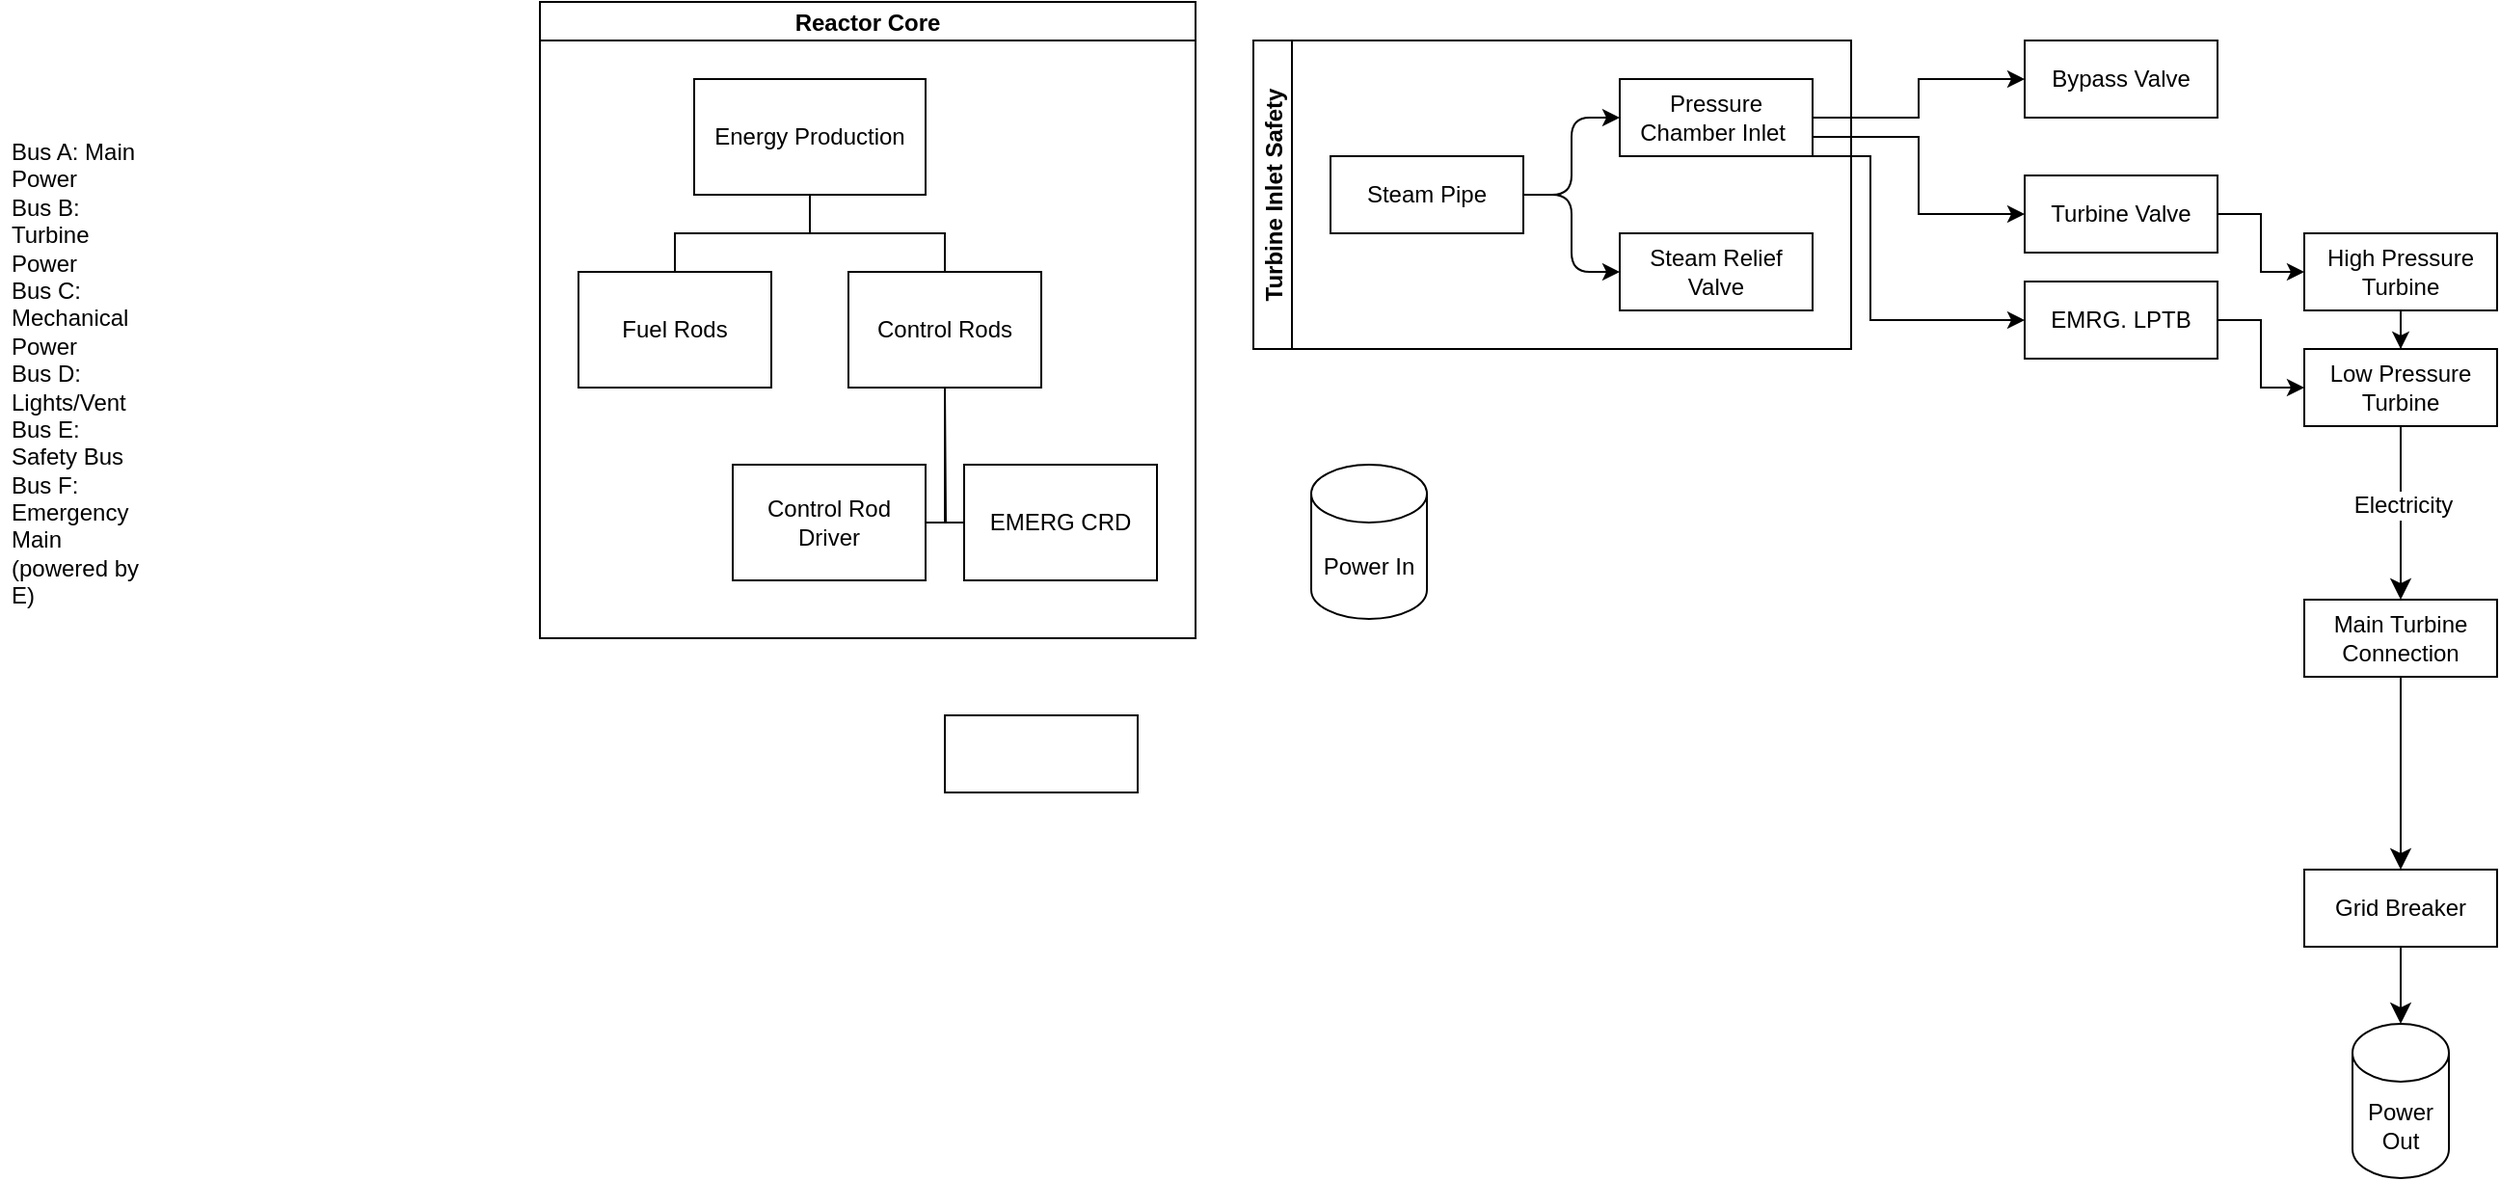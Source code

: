 <mxfile version="25.0.0">
  <diagram name="Page-1" id="zCzkAe-QQenKXRkLdghB">
    <mxGraphModel dx="158" dy="421" grid="1" gridSize="10" guides="1" tooltips="1" connect="1" arrows="1" fold="1" page="1" pageScale="1" pageWidth="850" pageHeight="1100" math="0" shadow="0">
      <root>
        <mxCell id="0" />
        <mxCell id="1" parent="0" />
        <mxCell id="eMSMq50HMb5_UuFWrkmo-5" value="Reactor Core" style="swimlane;startSize=20;horizontal=1;containerType=tree;newEdgeStyle={&quot;edgeStyle&quot;:&quot;elbowEdgeStyle&quot;,&quot;startArrow&quot;:&quot;none&quot;,&quot;endArrow&quot;:&quot;none&quot;};snapToPoint=0;" parent="1" vertex="1">
          <mxGeometry x="360" y="190" width="340" height="330" as="geometry" />
        </mxCell>
        <mxCell id="eMSMq50HMb5_UuFWrkmo-6" value="" style="edgeStyle=elbowEdgeStyle;elbow=vertical;sourcePerimeterSpacing=0;targetPerimeterSpacing=0;startArrow=none;endArrow=none;rounded=0;curved=0;snapToPoint=0;" parent="eMSMq50HMb5_UuFWrkmo-5" source="eMSMq50HMb5_UuFWrkmo-8" target="eMSMq50HMb5_UuFWrkmo-9" edge="1">
          <mxGeometry relative="1" as="geometry" />
        </mxCell>
        <mxCell id="eMSMq50HMb5_UuFWrkmo-7" value="" style="edgeStyle=elbowEdgeStyle;elbow=vertical;sourcePerimeterSpacing=0;targetPerimeterSpacing=0;startArrow=none;endArrow=none;rounded=0;curved=0;snapToPoint=0;" parent="eMSMq50HMb5_UuFWrkmo-5" source="eMSMq50HMb5_UuFWrkmo-8" target="eMSMq50HMb5_UuFWrkmo-10" edge="1">
          <mxGeometry relative="1" as="geometry" />
        </mxCell>
        <UserObject label="Energy Production" treeRoot="1" id="eMSMq50HMb5_UuFWrkmo-8">
          <mxCell style="whiteSpace=wrap;html=1;align=center;treeFolding=1;treeMoving=1;newEdgeStyle={&quot;edgeStyle&quot;:&quot;elbowEdgeStyle&quot;,&quot;startArrow&quot;:&quot;none&quot;,&quot;endArrow&quot;:&quot;none&quot;};snapToPoint=0;" parent="eMSMq50HMb5_UuFWrkmo-5" vertex="1">
            <mxGeometry x="80" y="40" width="120" height="60" as="geometry" />
          </mxCell>
        </UserObject>
        <mxCell id="eMSMq50HMb5_UuFWrkmo-9" value="Fuel Rods" style="whiteSpace=wrap;html=1;align=center;verticalAlign=middle;treeFolding=1;treeMoving=1;newEdgeStyle={&quot;edgeStyle&quot;:&quot;elbowEdgeStyle&quot;,&quot;startArrow&quot;:&quot;none&quot;,&quot;endArrow&quot;:&quot;none&quot;};snapToPoint=0;" parent="eMSMq50HMb5_UuFWrkmo-5" vertex="1">
          <mxGeometry x="20" y="140" width="100" height="60" as="geometry" />
        </mxCell>
        <mxCell id="eMSMq50HMb5_UuFWrkmo-10" value="Control Rods" style="whiteSpace=wrap;html=1;align=center;verticalAlign=middle;treeFolding=1;treeMoving=1;newEdgeStyle={&quot;edgeStyle&quot;:&quot;elbowEdgeStyle&quot;,&quot;startArrow&quot;:&quot;none&quot;,&quot;endArrow&quot;:&quot;none&quot;};snapToPoint=0;" parent="eMSMq50HMb5_UuFWrkmo-5" vertex="1">
          <mxGeometry x="160" y="140" width="100" height="60" as="geometry" />
        </mxCell>
        <mxCell id="eMSMq50HMb5_UuFWrkmo-11" value="" style="edgeStyle=orthogonalEdgeStyle;sourcePerimeterSpacing=0;targetPerimeterSpacing=0;startArrow=none;endArrow=none;rounded=0;targetPortConstraint=eastwest;sourcePortConstraint=northsouth;curved=0;rounded=0;snapToPoint=0;" parent="1" target="eMSMq50HMb5_UuFWrkmo-13" edge="1">
          <mxGeometry relative="1" as="geometry">
            <mxPoint x="570" y="390" as="sourcePoint" />
          </mxGeometry>
        </mxCell>
        <mxCell id="eMSMq50HMb5_UuFWrkmo-12" value="" style="edgeStyle=orthogonalEdgeStyle;sourcePerimeterSpacing=0;targetPerimeterSpacing=0;startArrow=none;endArrow=none;rounded=0;targetPortConstraint=eastwest;sourcePortConstraint=northsouth;curved=0;rounded=0;exitX=0.5;exitY=1;exitDx=0;exitDy=0;snapToPoint=0;" parent="1" source="eMSMq50HMb5_UuFWrkmo-10" target="eMSMq50HMb5_UuFWrkmo-14" edge="1">
          <mxGeometry relative="1" as="geometry">
            <mxPoint x="570" y="390" as="sourcePoint" />
          </mxGeometry>
        </mxCell>
        <mxCell id="eMSMq50HMb5_UuFWrkmo-13" value="Control Rod Driver" style="whiteSpace=wrap;html=1;align=center;verticalAlign=middle;treeFolding=1;treeMoving=1;snapToPoint=0;" parent="1" vertex="1">
          <mxGeometry x="460" y="430" width="100" height="60" as="geometry" />
        </mxCell>
        <mxCell id="eMSMq50HMb5_UuFWrkmo-14" value="EMERG CRD" style="whiteSpace=wrap;html=1;align=center;verticalAlign=middle;treeFolding=1;treeMoving=1;snapToPoint=0;" parent="1" vertex="1">
          <mxGeometry x="580" y="430" width="100" height="60" as="geometry" />
        </mxCell>
        <mxCell id="eMSMq50HMb5_UuFWrkmo-40" value="Turbine Inlet Safety" style="swimlane;startSize=20;horizontal=0;childLayout=treeLayout;horizontalTree=1;sortEdges=1;resizable=0;containerType=tree;fontSize=12;" parent="1" vertex="1">
          <mxGeometry x="730" y="210" width="310" height="160" as="geometry" />
        </mxCell>
        <mxCell id="eMSMq50HMb5_UuFWrkmo-41" value="Steam Pipe" style="whiteSpace=wrap;html=1;" parent="eMSMq50HMb5_UuFWrkmo-40" vertex="1">
          <mxGeometry x="40" y="60" width="100" height="40" as="geometry" />
        </mxCell>
        <mxCell id="eMSMq50HMb5_UuFWrkmo-42" value="Pressure Chamber Inlet&amp;nbsp;" style="whiteSpace=wrap;html=1;" parent="eMSMq50HMb5_UuFWrkmo-40" vertex="1">
          <mxGeometry x="190" y="20" width="100" height="40" as="geometry" />
        </mxCell>
        <mxCell id="eMSMq50HMb5_UuFWrkmo-43" value="" style="edgeStyle=elbowEdgeStyle;elbow=horizontal;html=1;rounded=1;curved=0;sourcePerimeterSpacing=0;targetPerimeterSpacing=0;startSize=6;endSize=6;" parent="eMSMq50HMb5_UuFWrkmo-40" source="eMSMq50HMb5_UuFWrkmo-41" target="eMSMq50HMb5_UuFWrkmo-42" edge="1">
          <mxGeometry relative="1" as="geometry" />
        </mxCell>
        <mxCell id="eMSMq50HMb5_UuFWrkmo-44" value="Steam Relief Valve" style="whiteSpace=wrap;html=1;direction=west;" parent="eMSMq50HMb5_UuFWrkmo-40" vertex="1">
          <mxGeometry x="190" y="100" width="100" height="40" as="geometry" />
        </mxCell>
        <mxCell id="eMSMq50HMb5_UuFWrkmo-45" value="" style="edgeStyle=elbowEdgeStyle;elbow=horizontal;html=1;rounded=1;curved=0;sourcePerimeterSpacing=0;targetPerimeterSpacing=0;startSize=6;endSize=6;" parent="eMSMq50HMb5_UuFWrkmo-40" source="eMSMq50HMb5_UuFWrkmo-41" target="eMSMq50HMb5_UuFWrkmo-44" edge="1">
          <mxGeometry relative="1" as="geometry" />
        </mxCell>
        <mxCell id="eMSMq50HMb5_UuFWrkmo-86" value="Bypass Valve" style="rounded=0;whiteSpace=wrap;html=1;" parent="1" vertex="1">
          <mxGeometry x="1130" y="210" width="100" height="40" as="geometry" />
        </mxCell>
        <mxCell id="eMSMq50HMb5_UuFWrkmo-95" style="edgeStyle=orthogonalEdgeStyle;rounded=0;orthogonalLoop=1;jettySize=auto;html=1;entryX=0;entryY=0.5;entryDx=0;entryDy=0;" parent="1" source="eMSMq50HMb5_UuFWrkmo-87" target="eMSMq50HMb5_UuFWrkmo-88" edge="1">
          <mxGeometry relative="1" as="geometry" />
        </mxCell>
        <mxCell id="eMSMq50HMb5_UuFWrkmo-87" value="Turbine Valve" style="rounded=0;whiteSpace=wrap;html=1;" parent="1" vertex="1">
          <mxGeometry x="1130" y="280" width="100" height="40" as="geometry" />
        </mxCell>
        <mxCell id="eMSMq50HMb5_UuFWrkmo-96" style="edgeStyle=orthogonalEdgeStyle;rounded=0;orthogonalLoop=1;jettySize=auto;html=1;" parent="1" source="eMSMq50HMb5_UuFWrkmo-88" target="eMSMq50HMb5_UuFWrkmo-89" edge="1">
          <mxGeometry relative="1" as="geometry" />
        </mxCell>
        <mxCell id="eMSMq50HMb5_UuFWrkmo-88" value="High Pressure Turbine" style="rounded=0;whiteSpace=wrap;html=1;" parent="1" vertex="1">
          <mxGeometry x="1275" y="310" width="100" height="40" as="geometry" />
        </mxCell>
        <mxCell id="PO8NwpthnNpt99JutL5l-3" style="edgeStyle=none;curved=1;rounded=0;orthogonalLoop=1;jettySize=auto;html=1;fontSize=12;startSize=8;endSize=8;" parent="1" source="eMSMq50HMb5_UuFWrkmo-89" target="eMSMq50HMb5_UuFWrkmo-110" edge="1">
          <mxGeometry relative="1" as="geometry" />
        </mxCell>
        <mxCell id="PO8NwpthnNpt99JutL5l-4" value="Electricity" style="edgeLabel;html=1;align=center;verticalAlign=middle;resizable=0;points=[];fontSize=12;" parent="PO8NwpthnNpt99JutL5l-3" vertex="1" connectable="0">
          <mxGeometry x="-0.088" y="1" relative="1" as="geometry">
            <mxPoint as="offset" />
          </mxGeometry>
        </mxCell>
        <mxCell id="eMSMq50HMb5_UuFWrkmo-89" value="Low Pressure Turbine" style="rounded=0;whiteSpace=wrap;html=1;" parent="1" vertex="1">
          <mxGeometry x="1275" y="370" width="100" height="40" as="geometry" />
        </mxCell>
        <mxCell id="eMSMq50HMb5_UuFWrkmo-90" style="edgeStyle=orthogonalEdgeStyle;rounded=0;orthogonalLoop=1;jettySize=auto;html=1;entryX=0;entryY=0.5;entryDx=0;entryDy=0;" parent="1" source="eMSMq50HMb5_UuFWrkmo-42" target="eMSMq50HMb5_UuFWrkmo-86" edge="1">
          <mxGeometry relative="1" as="geometry" />
        </mxCell>
        <mxCell id="eMSMq50HMb5_UuFWrkmo-91" style="edgeStyle=orthogonalEdgeStyle;rounded=0;orthogonalLoop=1;jettySize=auto;html=1;exitX=1;exitY=0.75;exitDx=0;exitDy=0;entryX=0;entryY=0.5;entryDx=0;entryDy=0;" parent="1" source="eMSMq50HMb5_UuFWrkmo-42" target="eMSMq50HMb5_UuFWrkmo-87" edge="1">
          <mxGeometry relative="1" as="geometry" />
        </mxCell>
        <mxCell id="eMSMq50HMb5_UuFWrkmo-99" style="edgeStyle=orthogonalEdgeStyle;rounded=0;orthogonalLoop=1;jettySize=auto;html=1;entryX=0;entryY=0.5;entryDx=0;entryDy=0;" parent="1" source="eMSMq50HMb5_UuFWrkmo-97" target="eMSMq50HMb5_UuFWrkmo-89" edge="1">
          <mxGeometry relative="1" as="geometry" />
        </mxCell>
        <mxCell id="eMSMq50HMb5_UuFWrkmo-97" value="EMRG. LPTB" style="rounded=0;whiteSpace=wrap;html=1;" parent="1" vertex="1">
          <mxGeometry x="1130" y="335" width="100" height="40" as="geometry" />
        </mxCell>
        <mxCell id="eMSMq50HMb5_UuFWrkmo-98" style="edgeStyle=orthogonalEdgeStyle;rounded=0;orthogonalLoop=1;jettySize=auto;html=1;exitX=1;exitY=1;exitDx=0;exitDy=0;entryX=0;entryY=0.5;entryDx=0;entryDy=0;" parent="1" source="eMSMq50HMb5_UuFWrkmo-42" target="eMSMq50HMb5_UuFWrkmo-97" edge="1">
          <mxGeometry relative="1" as="geometry">
            <Array as="points">
              <mxPoint x="1050" y="270" />
              <mxPoint x="1050" y="355" />
            </Array>
          </mxGeometry>
        </mxCell>
        <mxCell id="5qiNaghYbpfas7nE0gJH-19" style="edgeStyle=none;curved=1;rounded=0;orthogonalLoop=1;jettySize=auto;html=1;fontSize=12;startSize=8;endSize=8;" edge="1" parent="1" source="eMSMq50HMb5_UuFWrkmo-110" target="5qiNaghYbpfas7nE0gJH-18">
          <mxGeometry relative="1" as="geometry" />
        </mxCell>
        <mxCell id="eMSMq50HMb5_UuFWrkmo-110" value="Main Turbine Connection" style="rounded=0;whiteSpace=wrap;html=1;" parent="1" vertex="1">
          <mxGeometry x="1275" y="500" width="100" height="40" as="geometry" />
        </mxCell>
        <mxCell id="PO8NwpthnNpt99JutL5l-5" value="" style="rounded=0;whiteSpace=wrap;html=1;" parent="1" vertex="1">
          <mxGeometry x="570" y="560" width="100" height="40" as="geometry" />
        </mxCell>
        <mxCell id="5qiNaghYbpfas7nE0gJH-16" value="Power Out" style="shape=cylinder3;whiteSpace=wrap;html=1;boundedLbl=1;backgroundOutline=1;size=15;" vertex="1" parent="1">
          <mxGeometry x="1300" y="720" width="50" height="80" as="geometry" />
        </mxCell>
        <mxCell id="5qiNaghYbpfas7nE0gJH-17" value="Power In" style="shape=cylinder3;whiteSpace=wrap;html=1;boundedLbl=1;backgroundOutline=1;size=15;" vertex="1" parent="1">
          <mxGeometry x="760" y="430" width="60" height="80" as="geometry" />
        </mxCell>
        <mxCell id="5qiNaghYbpfas7nE0gJH-20" style="edgeStyle=none;curved=1;rounded=0;orthogonalLoop=1;jettySize=auto;html=1;fontSize=12;startSize=8;endSize=8;" edge="1" parent="1" source="5qiNaghYbpfas7nE0gJH-18" target="5qiNaghYbpfas7nE0gJH-16">
          <mxGeometry relative="1" as="geometry" />
        </mxCell>
        <mxCell id="5qiNaghYbpfas7nE0gJH-18" value="Grid Breaker" style="rounded=0;whiteSpace=wrap;html=1;" vertex="1" parent="1">
          <mxGeometry x="1275" y="640" width="100" height="40" as="geometry" />
        </mxCell>
        <mxCell id="5qiNaghYbpfas7nE0gJH-22" value="Bus A: Main Power&lt;div&gt;Bus B: Turbine Power&lt;/div&gt;&lt;div&gt;Bus C:&lt;/div&gt;&lt;div&gt;Mechanical Power&lt;/div&gt;&lt;div&gt;Bus D: Lights/Vent&lt;/div&gt;&lt;div&gt;Bus E: Safety Bus&lt;/div&gt;&lt;div&gt;Bus F: Emergency Main (powered by E)&lt;/div&gt;&lt;div&gt;&lt;br&gt;&lt;/div&gt;" style="text;strokeColor=none;fillColor=none;align=left;verticalAlign=middle;spacingLeft=4;spacingRight=4;overflow=hidden;points=[[0,0.5],[1,0.5]];portConstraint=eastwest;rotatable=0;whiteSpace=wrap;html=1;" vertex="1" parent="1">
          <mxGeometry x="80" y="250" width="80" height="280" as="geometry" />
        </mxCell>
      </root>
    </mxGraphModel>
  </diagram>
</mxfile>
